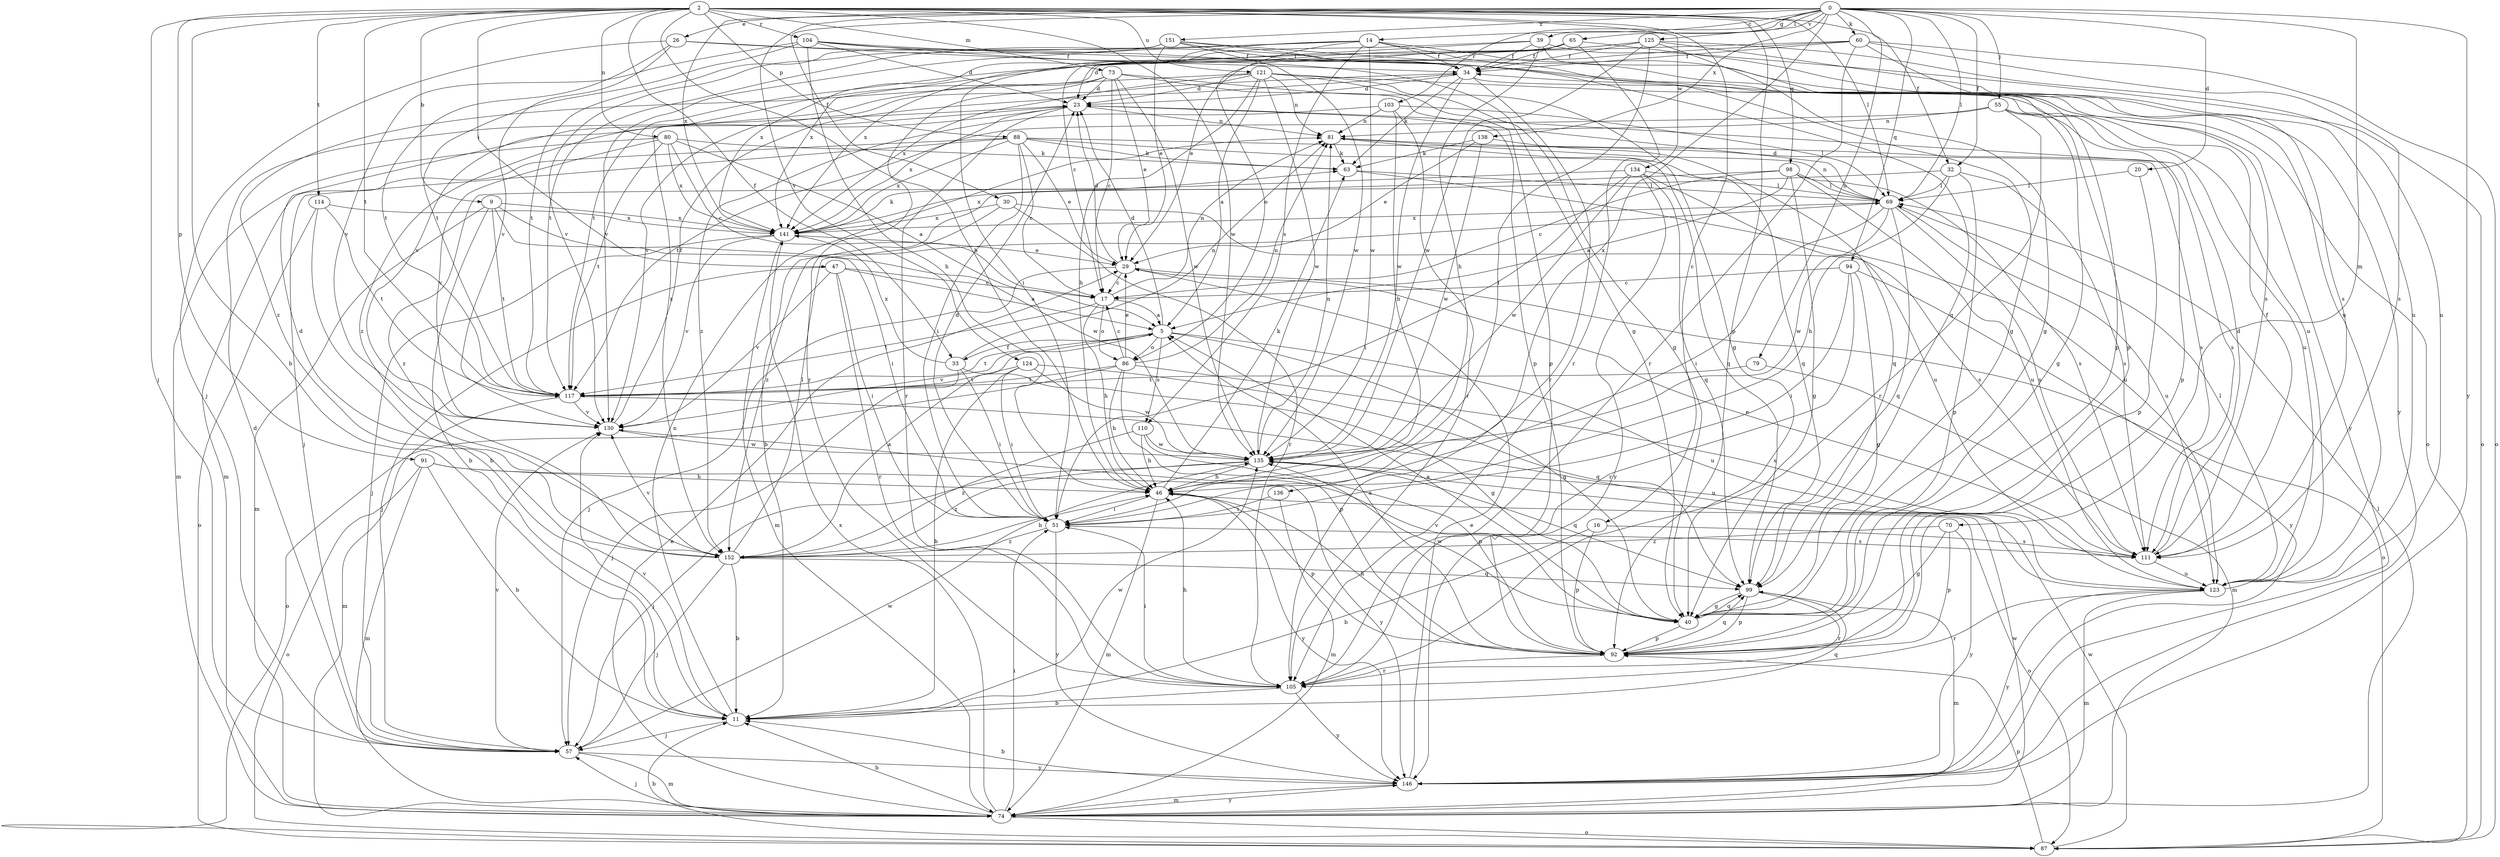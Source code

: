 strict digraph  {
0;
2;
5;
9;
11;
14;
16;
17;
20;
23;
26;
29;
30;
32;
33;
34;
39;
40;
46;
47;
51;
55;
57;
60;
63;
65;
69;
70;
73;
74;
79;
80;
81;
86;
87;
88;
91;
92;
94;
98;
99;
103;
104;
105;
110;
111;
114;
117;
121;
123;
124;
125;
130;
134;
135;
136;
138;
141;
146;
151;
152;
0 -> 14  [label=c];
0 -> 20  [label=d];
0 -> 26  [label=e];
0 -> 30  [label=f];
0 -> 32  [label=f];
0 -> 39  [label=g];
0 -> 55  [label=j];
0 -> 60  [label=k];
0 -> 65  [label=l];
0 -> 69  [label=l];
0 -> 70  [label=m];
0 -> 79  [label=n];
0 -> 94  [label=q];
0 -> 103  [label=r];
0 -> 124  [label=v];
0 -> 125  [label=v];
0 -> 136  [label=x];
0 -> 138  [label=x];
0 -> 141  [label=x];
0 -> 146  [label=y];
0 -> 151  [label=z];
2 -> 9  [label=b];
2 -> 11  [label=b];
2 -> 16  [label=c];
2 -> 32  [label=f];
2 -> 33  [label=f];
2 -> 46  [label=h];
2 -> 47  [label=i];
2 -> 57  [label=j];
2 -> 69  [label=l];
2 -> 73  [label=m];
2 -> 80  [label=n];
2 -> 88  [label=p];
2 -> 91  [label=p];
2 -> 92  [label=p];
2 -> 98  [label=q];
2 -> 104  [label=r];
2 -> 114  [label=t];
2 -> 117  [label=t];
2 -> 121  [label=u];
2 -> 134  [label=w];
2 -> 135  [label=w];
5 -> 23  [label=d];
5 -> 33  [label=f];
5 -> 40  [label=g];
5 -> 86  [label=o];
5 -> 110  [label=s];
5 -> 117  [label=t];
5 -> 123  [label=u];
5 -> 130  [label=v];
9 -> 11  [label=b];
9 -> 51  [label=i];
9 -> 74  [label=m];
9 -> 117  [label=t];
9 -> 135  [label=w];
9 -> 141  [label=x];
11 -> 57  [label=j];
11 -> 81  [label=n];
11 -> 99  [label=q];
11 -> 130  [label=v];
11 -> 135  [label=w];
14 -> 34  [label=f];
14 -> 86  [label=o];
14 -> 110  [label=s];
14 -> 117  [label=t];
14 -> 123  [label=u];
14 -> 130  [label=v];
14 -> 135  [label=w];
14 -> 141  [label=x];
14 -> 146  [label=y];
16 -> 11  [label=b];
16 -> 92  [label=p];
16 -> 111  [label=s];
17 -> 5  [label=a];
17 -> 46  [label=h];
17 -> 81  [label=n];
17 -> 86  [label=o];
17 -> 117  [label=t];
20 -> 69  [label=l];
20 -> 92  [label=p];
23 -> 81  [label=n];
23 -> 105  [label=r];
23 -> 141  [label=x];
23 -> 152  [label=z];
26 -> 34  [label=f];
26 -> 57  [label=j];
26 -> 87  [label=o];
26 -> 117  [label=t];
26 -> 130  [label=v];
29 -> 17  [label=c];
29 -> 23  [label=d];
29 -> 57  [label=j];
29 -> 87  [label=o];
30 -> 105  [label=r];
30 -> 111  [label=s];
30 -> 141  [label=x];
30 -> 152  [label=z];
32 -> 11  [label=b];
32 -> 46  [label=h];
32 -> 69  [label=l];
32 -> 92  [label=p];
32 -> 111  [label=s];
33 -> 40  [label=g];
33 -> 51  [label=i];
33 -> 57  [label=j];
33 -> 81  [label=n];
33 -> 141  [label=x];
34 -> 23  [label=d];
34 -> 63  [label=k];
34 -> 105  [label=r];
34 -> 130  [label=v];
34 -> 135  [label=w];
34 -> 146  [label=y];
39 -> 17  [label=c];
39 -> 34  [label=f];
39 -> 46  [label=h];
39 -> 51  [label=i];
39 -> 87  [label=o];
39 -> 92  [label=p];
40 -> 5  [label=a];
40 -> 92  [label=p];
40 -> 99  [label=q];
40 -> 130  [label=v];
40 -> 135  [label=w];
46 -> 51  [label=i];
46 -> 63  [label=k];
46 -> 74  [label=m];
46 -> 87  [label=o];
46 -> 92  [label=p];
46 -> 146  [label=y];
47 -> 5  [label=a];
47 -> 17  [label=c];
47 -> 51  [label=i];
47 -> 57  [label=j];
47 -> 105  [label=r];
47 -> 130  [label=v];
51 -> 23  [label=d];
51 -> 111  [label=s];
51 -> 146  [label=y];
51 -> 152  [label=z];
55 -> 40  [label=g];
55 -> 81  [label=n];
55 -> 92  [label=p];
55 -> 105  [label=r];
55 -> 117  [label=t];
55 -> 123  [label=u];
57 -> 23  [label=d];
57 -> 74  [label=m];
57 -> 130  [label=v];
57 -> 135  [label=w];
57 -> 146  [label=y];
60 -> 34  [label=f];
60 -> 87  [label=o];
60 -> 92  [label=p];
60 -> 105  [label=r];
60 -> 111  [label=s];
60 -> 117  [label=t];
60 -> 152  [label=z];
63 -> 69  [label=l];
63 -> 123  [label=u];
65 -> 29  [label=e];
65 -> 34  [label=f];
65 -> 105  [label=r];
65 -> 123  [label=u];
65 -> 141  [label=x];
69 -> 23  [label=d];
69 -> 51  [label=i];
69 -> 81  [label=n];
69 -> 99  [label=q];
69 -> 111  [label=s];
69 -> 123  [label=u];
69 -> 135  [label=w];
69 -> 141  [label=x];
70 -> 40  [label=g];
70 -> 92  [label=p];
70 -> 146  [label=y];
70 -> 152  [label=z];
73 -> 17  [label=c];
73 -> 23  [label=d];
73 -> 29  [label=e];
73 -> 40  [label=g];
73 -> 92  [label=p];
73 -> 105  [label=r];
73 -> 130  [label=v];
73 -> 135  [label=w];
74 -> 11  [label=b];
74 -> 29  [label=e];
74 -> 51  [label=i];
74 -> 57  [label=j];
74 -> 69  [label=l];
74 -> 87  [label=o];
74 -> 135  [label=w];
74 -> 141  [label=x];
74 -> 146  [label=y];
79 -> 74  [label=m];
79 -> 117  [label=t];
80 -> 5  [label=a];
80 -> 17  [label=c];
80 -> 63  [label=k];
80 -> 74  [label=m];
80 -> 117  [label=t];
80 -> 130  [label=v];
80 -> 141  [label=x];
81 -> 63  [label=k];
81 -> 99  [label=q];
81 -> 111  [label=s];
86 -> 17  [label=c];
86 -> 29  [label=e];
86 -> 46  [label=h];
86 -> 81  [label=n];
86 -> 87  [label=o];
86 -> 92  [label=p];
86 -> 111  [label=s];
86 -> 117  [label=t];
87 -> 11  [label=b];
87 -> 92  [label=p];
87 -> 135  [label=w];
88 -> 17  [label=c];
88 -> 29  [label=e];
88 -> 51  [label=i];
88 -> 57  [label=j];
88 -> 63  [label=k];
88 -> 74  [label=m];
88 -> 99  [label=q];
88 -> 111  [label=s];
88 -> 141  [label=x];
91 -> 11  [label=b];
91 -> 46  [label=h];
91 -> 74  [label=m];
91 -> 87  [label=o];
91 -> 146  [label=y];
92 -> 5  [label=a];
92 -> 46  [label=h];
92 -> 99  [label=q];
92 -> 105  [label=r];
94 -> 17  [label=c];
94 -> 40  [label=g];
94 -> 51  [label=i];
94 -> 105  [label=r];
94 -> 146  [label=y];
98 -> 5  [label=a];
98 -> 17  [label=c];
98 -> 40  [label=g];
98 -> 69  [label=l];
98 -> 111  [label=s];
98 -> 123  [label=u];
98 -> 141  [label=x];
99 -> 40  [label=g];
99 -> 74  [label=m];
99 -> 92  [label=p];
99 -> 105  [label=r];
103 -> 46  [label=h];
103 -> 69  [label=l];
103 -> 81  [label=n];
103 -> 105  [label=r];
103 -> 152  [label=z];
104 -> 23  [label=d];
104 -> 34  [label=f];
104 -> 40  [label=g];
104 -> 46  [label=h];
104 -> 111  [label=s];
104 -> 117  [label=t];
104 -> 130  [label=v];
105 -> 11  [label=b];
105 -> 46  [label=h];
105 -> 51  [label=i];
105 -> 146  [label=y];
110 -> 46  [label=h];
110 -> 92  [label=p];
110 -> 135  [label=w];
110 -> 152  [label=z];
111 -> 23  [label=d];
111 -> 29  [label=e];
111 -> 34  [label=f];
111 -> 123  [label=u];
114 -> 11  [label=b];
114 -> 87  [label=o];
114 -> 117  [label=t];
114 -> 141  [label=x];
117 -> 74  [label=m];
117 -> 123  [label=u];
117 -> 130  [label=v];
121 -> 5  [label=a];
121 -> 23  [label=d];
121 -> 40  [label=g];
121 -> 46  [label=h];
121 -> 81  [label=n];
121 -> 92  [label=p];
121 -> 123  [label=u];
121 -> 135  [label=w];
121 -> 141  [label=x];
121 -> 152  [label=z];
123 -> 69  [label=l];
123 -> 74  [label=m];
123 -> 105  [label=r];
123 -> 146  [label=y];
124 -> 11  [label=b];
124 -> 51  [label=i];
124 -> 99  [label=q];
124 -> 117  [label=t];
124 -> 135  [label=w];
125 -> 23  [label=d];
125 -> 34  [label=f];
125 -> 40  [label=g];
125 -> 51  [label=i];
125 -> 111  [label=s];
125 -> 123  [label=u];
125 -> 135  [label=w];
125 -> 141  [label=x];
130 -> 34  [label=f];
130 -> 135  [label=w];
134 -> 51  [label=i];
134 -> 69  [label=l];
134 -> 99  [label=q];
134 -> 123  [label=u];
134 -> 135  [label=w];
134 -> 146  [label=y];
134 -> 152  [label=z];
135 -> 46  [label=h];
135 -> 57  [label=j];
135 -> 81  [label=n];
135 -> 99  [label=q];
135 -> 152  [label=z];
136 -> 51  [label=i];
136 -> 74  [label=m];
138 -> 29  [label=e];
138 -> 63  [label=k];
138 -> 99  [label=q];
138 -> 135  [label=w];
141 -> 29  [label=e];
141 -> 57  [label=j];
141 -> 63  [label=k];
141 -> 74  [label=m];
141 -> 130  [label=v];
146 -> 11  [label=b];
146 -> 29  [label=e];
146 -> 74  [label=m];
151 -> 29  [label=e];
151 -> 34  [label=f];
151 -> 40  [label=g];
151 -> 99  [label=q];
151 -> 117  [label=t];
151 -> 130  [label=v];
151 -> 135  [label=w];
152 -> 5  [label=a];
152 -> 11  [label=b];
152 -> 23  [label=d];
152 -> 46  [label=h];
152 -> 57  [label=j];
152 -> 69  [label=l];
152 -> 99  [label=q];
152 -> 130  [label=v];
}
